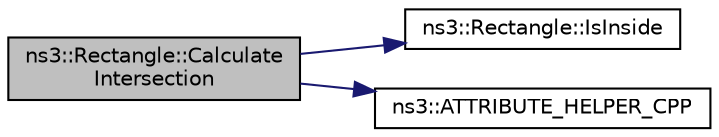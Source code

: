 digraph "ns3::Rectangle::CalculateIntersection"
{
  edge [fontname="Helvetica",fontsize="10",labelfontname="Helvetica",labelfontsize="10"];
  node [fontname="Helvetica",fontsize="10",shape=record];
  rankdir="LR";
  Node1 [label="ns3::Rectangle::Calculate\lIntersection",height=0.2,width=0.4,color="black", fillcolor="grey75", style="filled", fontcolor="black"];
  Node1 -> Node2 [color="midnightblue",fontsize="10",style="solid"];
  Node2 [label="ns3::Rectangle::IsInside",height=0.2,width=0.4,color="black", fillcolor="white", style="filled",URL="$d4/d6d/classns3_1_1Rectangle.html#a152c82b09b470eb5eea53776182e6e69"];
  Node1 -> Node3 [color="midnightblue",fontsize="10",style="solid"];
  Node3 [label="ns3::ATTRIBUTE_HELPER_CPP",height=0.2,width=0.4,color="black", fillcolor="white", style="filled",URL="$d7/d2e/namespacens3.html#a52f9a730cf815268f2a2ee1a33788e11"];
}
